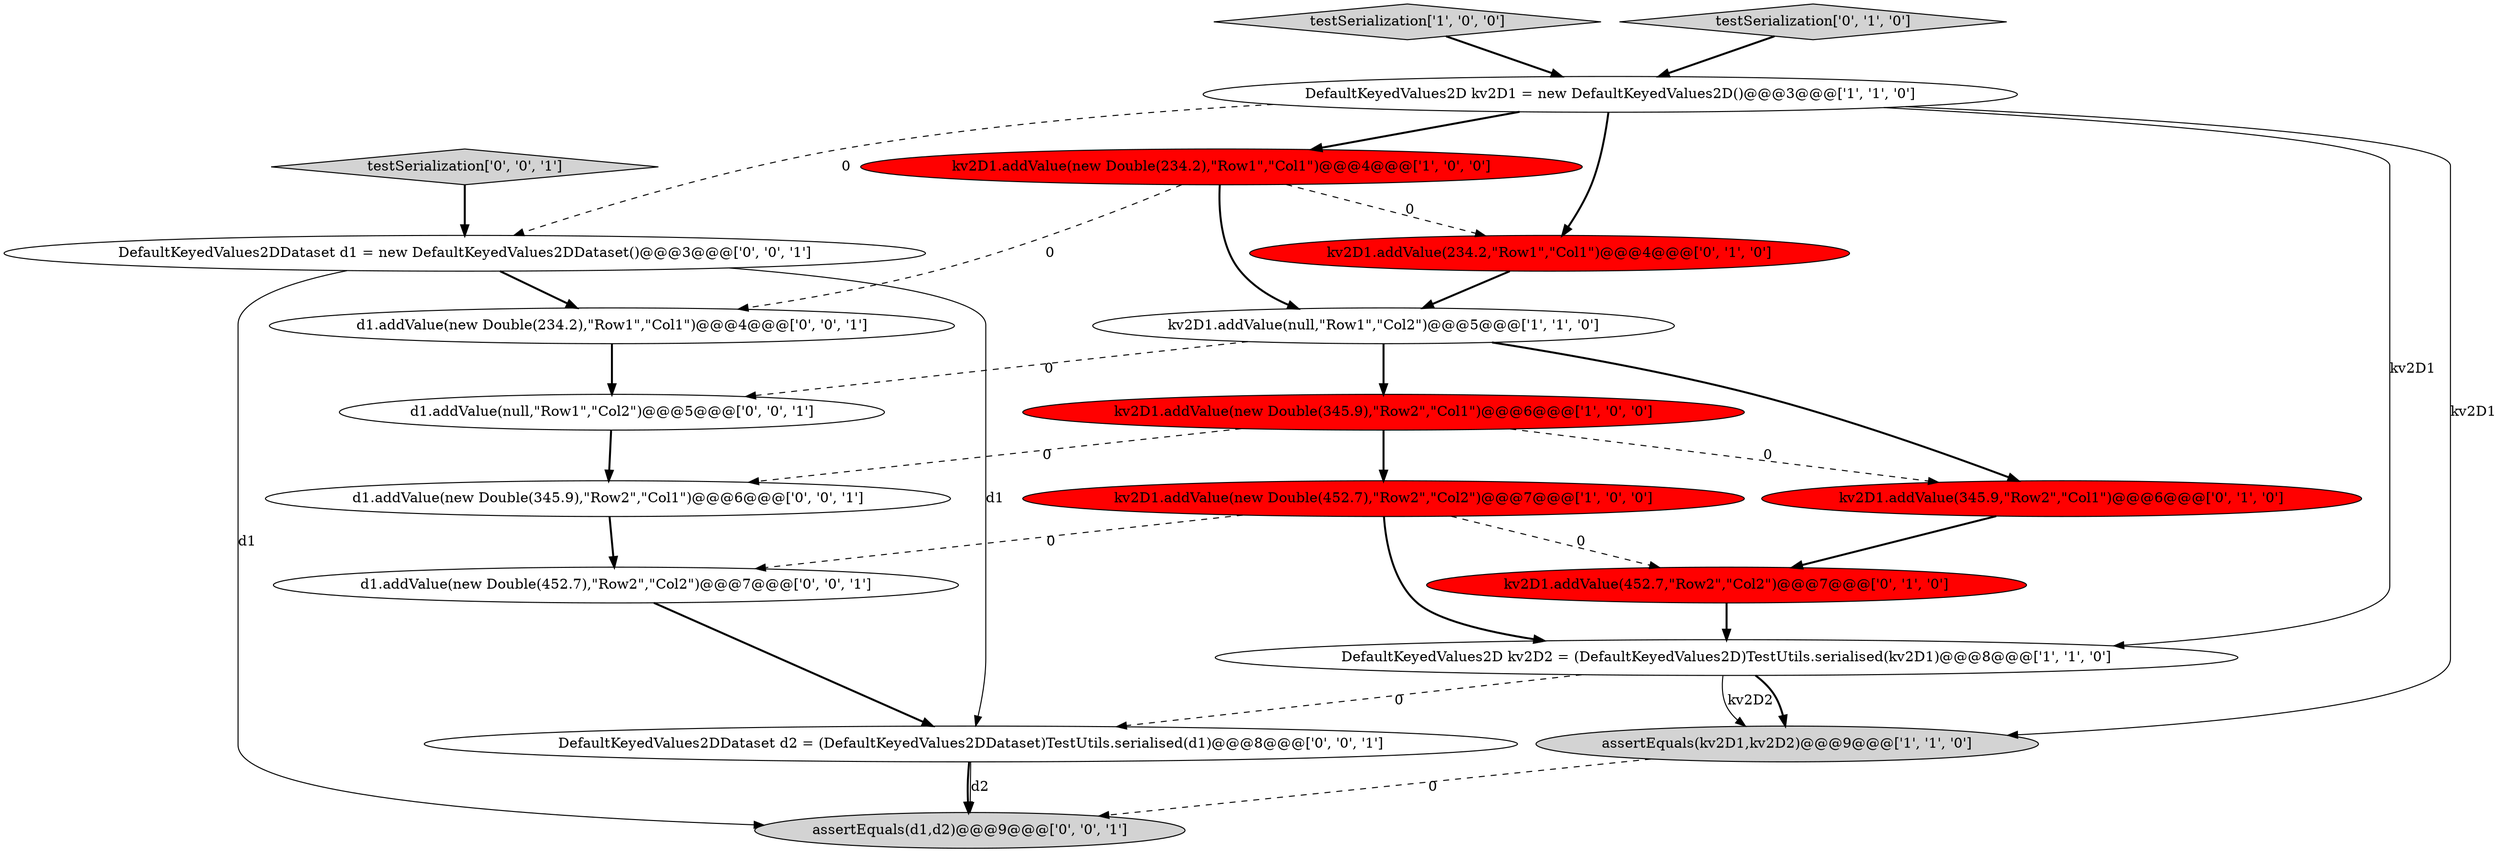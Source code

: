 digraph {
4 [style = filled, label = "DefaultKeyedValues2D kv2D2 = (DefaultKeyedValues2D)TestUtils.serialised(kv2D1)@@@8@@@['1', '1', '0']", fillcolor = white, shape = ellipse image = "AAA0AAABBB1BBB"];
13 [style = filled, label = "DefaultKeyedValues2DDataset d2 = (DefaultKeyedValues2DDataset)TestUtils.serialised(d1)@@@8@@@['0', '0', '1']", fillcolor = white, shape = ellipse image = "AAA0AAABBB3BBB"];
7 [style = filled, label = "testSerialization['1', '0', '0']", fillcolor = lightgray, shape = diamond image = "AAA0AAABBB1BBB"];
12 [style = filled, label = "d1.addValue(new Double(452.7),\"Row2\",\"Col2\")@@@7@@@['0', '0', '1']", fillcolor = white, shape = ellipse image = "AAA0AAABBB3BBB"];
17 [style = filled, label = "assertEquals(d1,d2)@@@9@@@['0', '0', '1']", fillcolor = lightgray, shape = ellipse image = "AAA0AAABBB3BBB"];
5 [style = filled, label = "kv2D1.addValue(new Double(234.2),\"Row1\",\"Col1\")@@@4@@@['1', '0', '0']", fillcolor = red, shape = ellipse image = "AAA1AAABBB1BBB"];
2 [style = filled, label = "kv2D1.addValue(new Double(452.7),\"Row2\",\"Col2\")@@@7@@@['1', '0', '0']", fillcolor = red, shape = ellipse image = "AAA1AAABBB1BBB"];
6 [style = filled, label = "DefaultKeyedValues2D kv2D1 = new DefaultKeyedValues2D()@@@3@@@['1', '1', '0']", fillcolor = white, shape = ellipse image = "AAA0AAABBB1BBB"];
1 [style = filled, label = "assertEquals(kv2D1,kv2D2)@@@9@@@['1', '1', '0']", fillcolor = lightgray, shape = ellipse image = "AAA0AAABBB1BBB"];
10 [style = filled, label = "kv2D1.addValue(234.2,\"Row1\",\"Col1\")@@@4@@@['0', '1', '0']", fillcolor = red, shape = ellipse image = "AAA1AAABBB2BBB"];
11 [style = filled, label = "testSerialization['0', '1', '0']", fillcolor = lightgray, shape = diamond image = "AAA0AAABBB2BBB"];
3 [style = filled, label = "kv2D1.addValue(null,\"Row1\",\"Col2\")@@@5@@@['1', '1', '0']", fillcolor = white, shape = ellipse image = "AAA0AAABBB1BBB"];
14 [style = filled, label = "DefaultKeyedValues2DDataset d1 = new DefaultKeyedValues2DDataset()@@@3@@@['0', '0', '1']", fillcolor = white, shape = ellipse image = "AAA0AAABBB3BBB"];
15 [style = filled, label = "testSerialization['0', '0', '1']", fillcolor = lightgray, shape = diamond image = "AAA0AAABBB3BBB"];
16 [style = filled, label = "d1.addValue(new Double(234.2),\"Row1\",\"Col1\")@@@4@@@['0', '0', '1']", fillcolor = white, shape = ellipse image = "AAA0AAABBB3BBB"];
8 [style = filled, label = "kv2D1.addValue(452.7,\"Row2\",\"Col2\")@@@7@@@['0', '1', '0']", fillcolor = red, shape = ellipse image = "AAA1AAABBB2BBB"];
9 [style = filled, label = "kv2D1.addValue(345.9,\"Row2\",\"Col1\")@@@6@@@['0', '1', '0']", fillcolor = red, shape = ellipse image = "AAA1AAABBB2BBB"];
19 [style = filled, label = "d1.addValue(new Double(345.9),\"Row2\",\"Col1\")@@@6@@@['0', '0', '1']", fillcolor = white, shape = ellipse image = "AAA0AAABBB3BBB"];
18 [style = filled, label = "d1.addValue(null,\"Row1\",\"Col2\")@@@5@@@['0', '0', '1']", fillcolor = white, shape = ellipse image = "AAA0AAABBB3BBB"];
0 [style = filled, label = "kv2D1.addValue(new Double(345.9),\"Row2\",\"Col1\")@@@6@@@['1', '0', '0']", fillcolor = red, shape = ellipse image = "AAA1AAABBB1BBB"];
5->3 [style = bold, label=""];
14->16 [style = bold, label=""];
16->18 [style = bold, label=""];
15->14 [style = bold, label=""];
6->1 [style = solid, label="kv2D1"];
19->12 [style = bold, label=""];
0->19 [style = dashed, label="0"];
3->18 [style = dashed, label="0"];
11->6 [style = bold, label=""];
0->2 [style = bold, label=""];
14->13 [style = solid, label="d1"];
4->1 [style = solid, label="kv2D2"];
18->19 [style = bold, label=""];
10->3 [style = bold, label=""];
6->14 [style = dashed, label="0"];
9->8 [style = bold, label=""];
2->4 [style = bold, label=""];
2->8 [style = dashed, label="0"];
3->0 [style = bold, label=""];
5->16 [style = dashed, label="0"];
3->9 [style = bold, label=""];
12->13 [style = bold, label=""];
2->12 [style = dashed, label="0"];
6->5 [style = bold, label=""];
13->17 [style = bold, label=""];
1->17 [style = dashed, label="0"];
5->10 [style = dashed, label="0"];
6->10 [style = bold, label=""];
7->6 [style = bold, label=""];
4->1 [style = bold, label=""];
8->4 [style = bold, label=""];
0->9 [style = dashed, label="0"];
4->13 [style = dashed, label="0"];
6->4 [style = solid, label="kv2D1"];
14->17 [style = solid, label="d1"];
13->17 [style = solid, label="d2"];
}
